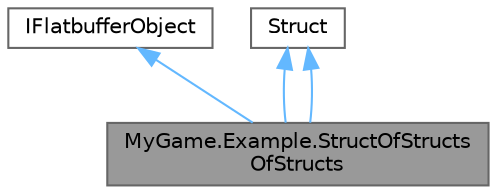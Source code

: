 digraph "MyGame.Example.StructOfStructsOfStructs"
{
 // LATEX_PDF_SIZE
  bgcolor="transparent";
  edge [fontname=Helvetica,fontsize=10,labelfontname=Helvetica,labelfontsize=10];
  node [fontname=Helvetica,fontsize=10,shape=box,height=0.2,width=0.4];
  Node1 [id="Node000001",label="MyGame.Example.StructOfStructs\lOfStructs",height=0.2,width=0.4,color="gray40", fillcolor="grey60", style="filled", fontcolor="black",tooltip=" "];
  Node2 -> Node1 [id="edge1_Node000001_Node000002",dir="back",color="steelblue1",style="solid",tooltip=" "];
  Node2 [id="Node000002",label="IFlatbufferObject",height=0.2,width=0.4,color="gray40", fillcolor="white", style="filled",tooltip=" "];
  Node3 -> Node1 [id="edge2_Node000001_Node000003",dir="back",color="steelblue1",style="solid",tooltip=" "];
  Node3 [id="Node000003",label="Struct",height=0.2,width=0.4,color="gray40", fillcolor="white", style="filled",URL="$structGoogle_1_1FlatBuffers_1_1Struct.html",tooltip="All structs in the generated code derive from this class, and add their own accessors."];
  Node3 -> Node1 [id="edge3_Node000001_Node000003",dir="back",color="steelblue1",style="solid",tooltip=" "];
}
